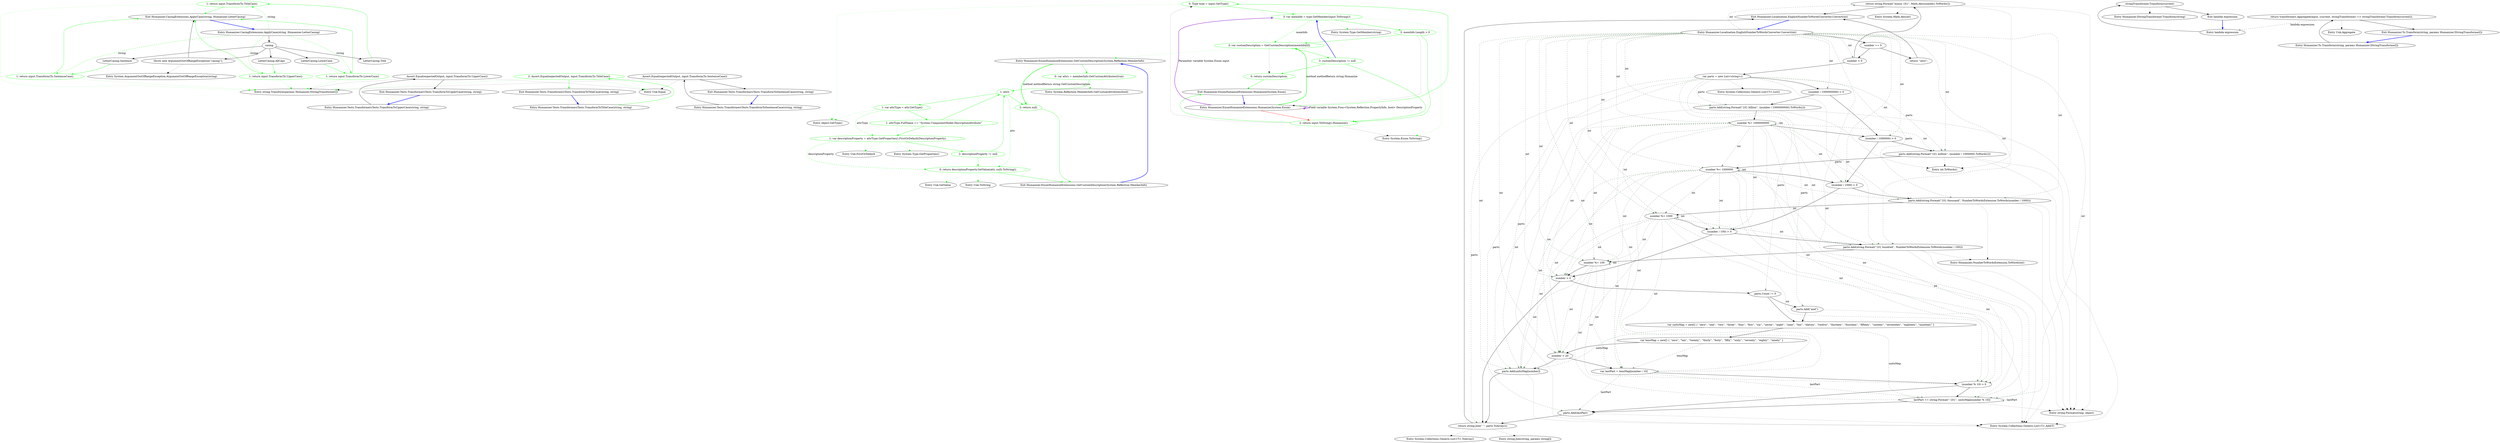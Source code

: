 digraph  {
d3 [cluster="Humanizer.CasingExtensions.ApplyCase(string, Humanizer.LetterCasing)", color=green, community=0, label="1: return input.Transform(To.TitleCase);", span="20-20"];
d0 [cluster="Humanizer.CasingExtensions.ApplyCase(string, Humanizer.LetterCasing)", label="Entry Humanizer.CasingExtensions.ApplyCase(string, Humanizer.LetterCasing)", span="15-15"];
d2 [cluster="Humanizer.CasingExtensions.ApplyCase(string, Humanizer.LetterCasing)", label="LetterCasing.Title", span="19-19"];
d11 [cluster="Humanizer.CasingExtensions.ApplyCase(string, Humanizer.LetterCasing)", label="Exit Humanizer.CasingExtensions.ApplyCase(string, Humanizer.LetterCasing)", span="15-15"];
d12 [cluster="string.Transform(params Humanizer.IStringTransformer[])", label="Entry string.Transform(params Humanizer.IStringTransformer[])", span="15-15"];
d5 [cluster="Humanizer.CasingExtensions.ApplyCase(string, Humanizer.LetterCasing)", color=green, community=0, label="1: return input.Transform(To.LowerCase);", span="23-23"];
d4 [cluster="Humanizer.CasingExtensions.ApplyCase(string, Humanizer.LetterCasing)", label="LetterCasing.LowerCase", span="22-22"];
d7 [cluster="Humanizer.CasingExtensions.ApplyCase(string, Humanizer.LetterCasing)", color=green, community=0, label="1: return input.Transform(To.UpperCase);", span="26-26"];
d6 [cluster="Humanizer.CasingExtensions.ApplyCase(string, Humanizer.LetterCasing)", label="LetterCasing.AllCaps", span="25-25"];
d9 [cluster="Humanizer.CasingExtensions.ApplyCase(string, Humanizer.LetterCasing)", color=green, community=0, label="1: return input.Transform(To.SentenceCase);", span="29-29"];
d8 [cluster="Humanizer.CasingExtensions.ApplyCase(string, Humanizer.LetterCasing)", label="LetterCasing.Sentence", span="28-28"];
d1 [cluster="Humanizer.CasingExtensions.ApplyCase(string, Humanizer.LetterCasing)", label=casing, span="17-17"];
d10 [cluster="Humanizer.CasingExtensions.ApplyCase(string, Humanizer.LetterCasing)", label="throw new ArgumentOutOfRangeException(''casing'');", span="32-32"];
d13 [cluster="System.ArgumentOutOfRangeException.ArgumentOutOfRangeException(string)", label="Entry System.ArgumentOutOfRangeException.ArgumentOutOfRangeException(string)", span="0-0"];
m1_4 [cluster="Humanizer.EnumHumanizeExtensions.Humanize(System.Enum)", color=green, community=0, file="EnumHumanizeExtensions.cs", label="0: Type type = input.GetType()", span="17-17"];
m1_26 [cluster="System.Reflection.MemberInfo.GetCustomAttributes(bool)", file="EnumHumanizeExtensions.cs", label="Entry System.Reflection.MemberInfo.GetCustomAttributes(bool)", span="0-0"];
m1_9 [cluster="Humanizer.EnumHumanizeExtensions.Humanize(System.Enum)", color=green, community=0, file="EnumHumanizeExtensions.cs", label="0: return customDescription;", span="25-25"];
m1_3 [cluster="System.Enum.ToString()", file="EnumHumanizeExtensions.cs", label="Entry System.Enum.ToString()", span="0-0"];
m1_29 [cluster="Unk.GetValue", file="EnumHumanizeExtensions.cs", label="Entry Unk.GetValue", span=""];
m1_14 [cluster="System.Type.GetMember(string)", file="EnumHumanizeExtensions.cs", label="Entry System.Type.GetMember(string)", span="0-0"];
m1_15 [cluster="Humanizer.EnumHumanizeExtensions.GetCustomDescription(System.Reflection.MemberInfo)", file="EnumHumanizeExtensions.cs", label="Entry Humanizer.EnumHumanizeExtensions.GetCustomDescription(System.Reflection.MemberInfo)", span="32-32"];
m1_17 [cluster="Humanizer.EnumHumanizeExtensions.GetCustomDescription(System.Reflection.MemberInfo)", color=green, community=0, file="EnumHumanizeExtensions.cs", label="0: var attrs = memberInfo.GetCustomAttributes(true)", span="34-34"];
m1_18 [cluster="Humanizer.EnumHumanizeExtensions.GetCustomDescription(System.Reflection.MemberInfo)", color=green, community=0, file="EnumHumanizeExtensions.cs", label="1: attrs", span="36-36"];
m1_20 [cluster="Humanizer.EnumHumanizeExtensions.GetCustomDescription(System.Reflection.MemberInfo)", color=green, community=0, file="EnumHumanizeExtensions.cs", label="1: attrType.FullName == ''System.ComponentModel.DescriptionAttribute''", span="39-39"];
m1_22 [cluster="Humanizer.EnumHumanizeExtensions.GetCustomDescription(System.Reflection.MemberInfo)", color=green, community=0, file="EnumHumanizeExtensions.cs", label="2: descriptionProperty != null", span="42-42"];
m1_19 [cluster="Humanizer.EnumHumanizeExtensions.GetCustomDescription(System.Reflection.MemberInfo)", color=green, community=0, file="EnumHumanizeExtensions.cs", label="1: var attrType = attr.GetType()", span="38-38"];
m1_24 [cluster="Humanizer.EnumHumanizeExtensions.GetCustomDescription(System.Reflection.MemberInfo)", color=green, community=0, file="EnumHumanizeExtensions.cs", label="2: return null;", span="50-50"];
m1_23 [cluster="Humanizer.EnumHumanizeExtensions.GetCustomDescription(System.Reflection.MemberInfo)", color=green, community=0, file="EnumHumanizeExtensions.cs", label="0: return descriptionProperty.GetValue(attr, null).ToString();", span="45-45"];
m1_21 [cluster="Humanizer.EnumHumanizeExtensions.GetCustomDescription(System.Reflection.MemberInfo)", color=green, community=0, file="EnumHumanizeExtensions.cs", label="1: var descriptionProperty = attrType.GetProperties().FirstOrDefault(DescriptionProperty)", span="41-41"];
m1_25 [cluster="Humanizer.EnumHumanizeExtensions.GetCustomDescription(System.Reflection.MemberInfo)", file="EnumHumanizeExtensions.cs", label="Exit Humanizer.EnumHumanizeExtensions.GetCustomDescription(System.Reflection.MemberInfo)", span="32-32"];
m1_28 [cluster="Unk.FirstOrDefault", file="EnumHumanizeExtensions.cs", label="Entry Unk.FirstOrDefault", span=""];
m1_12 [cluster="object.GetType()", file="EnumHumanizeExtensions.cs", label="Entry object.GetType()", span="0-0"];
m1_27 [cluster="System.Type.GetProperties()", file="EnumHumanizeExtensions.cs", label="Entry System.Type.GetProperties()", span="0-0"];
m1_5 [cluster="Humanizer.EnumHumanizeExtensions.Humanize(System.Enum)", color=green, community=0, file="EnumHumanizeExtensions.cs", label="3: var memInfo = type.GetMember(input.ToString())", span="18-18"];
m1_6 [cluster="Humanizer.EnumHumanizeExtensions.Humanize(System.Enum)", color=green, community=0, file="EnumHumanizeExtensions.cs", label="3: memInfo.Length > 0", span="20-20"];
m1_7 [cluster="Humanizer.EnumHumanizeExtensions.Humanize(System.Enum)", color=green, community=0, file="EnumHumanizeExtensions.cs", label="3: var customDescription = GetCustomDescription(memInfo[0])", span="22-22"];
m1_8 [cluster="Humanizer.EnumHumanizeExtensions.Humanize(System.Enum)", color=green, community=0, file="EnumHumanizeExtensions.cs", label="3: customDescription != null", span="24-24"];
m1_0 [cluster="Humanizer.EnumHumanizeExtensions.Humanize(System.Enum)", file="EnumHumanizeExtensions.cs", label="Entry Humanizer.EnumHumanizeExtensions.Humanize(System.Enum)", span="13-13"];
m1_1 [cluster="Humanizer.EnumHumanizeExtensions.Humanize(System.Enum)", color=green, community=0, file="EnumHumanizeExtensions.cs", label="2: return input.ToString().Humanize();", span="30-30"];
m1_2 [cluster="Humanizer.EnumHumanizeExtensions.Humanize(System.Enum)", file="EnumHumanizeExtensions.cs", label="Exit Humanizer.EnumHumanizeExtensions.Humanize(System.Enum)", span="13-13"];
m1_30 [cluster="Unk.ToString", file="EnumHumanizeExtensions.cs", label="Entry Unk.ToString", span=""];
m4_31 [cluster="System.Math.Abs(int)", file="On.Days.cs", label="Entry System.Math.Abs(int)", span="0-0"];
m4_34 [cluster="System.Collections.Generic.List<T>.List()", file="On.Days.cs", label="Entry System.Collections.Generic.List<T>.List()", span="0-0"];
m4_0 [cluster="Humanizer.Localisation.EnglishNumberToWordsConverter.Convert(int)", file="On.Days.cs", label="Entry Humanizer.Localisation.EnglishNumberToWordsConverter.Convert(int)", span="7-7"];
m4_1 [cluster="Humanizer.Localisation.EnglishNumberToWordsConverter.Convert(int)", file="On.Days.cs", label="number == 0", span="9-9"];
m4_3 [cluster="Humanizer.Localisation.EnglishNumberToWordsConverter.Convert(int)", file="On.Days.cs", label="number < 0", span="12-12"];
m4_4 [cluster="Humanizer.Localisation.EnglishNumberToWordsConverter.Convert(int)", file="On.Days.cs", label="return string.Format(''minus {0}'', Math.Abs(number).ToWords());", span="13-13"];
m4_6 [cluster="Humanizer.Localisation.EnglishNumberToWordsConverter.Convert(int)", file="On.Days.cs", label="(number / 1000000000) > 0", span="17-17"];
m4_7 [cluster="Humanizer.Localisation.EnglishNumberToWordsConverter.Convert(int)", file="On.Days.cs", label="parts.Add(string.Format(''{0} billion'', (number / 1000000000).ToWords()))", span="19-19"];
m4_8 [cluster="Humanizer.Localisation.EnglishNumberToWordsConverter.Convert(int)", file="On.Days.cs", label="number %= 1000000000", span="20-20"];
m4_9 [cluster="Humanizer.Localisation.EnglishNumberToWordsConverter.Convert(int)", file="On.Days.cs", label="(number / 1000000) > 0", span="23-23"];
m4_10 [cluster="Humanizer.Localisation.EnglishNumberToWordsConverter.Convert(int)", file="On.Days.cs", label="parts.Add(string.Format(''{0} million'', (number / 1000000).ToWords()))", span="25-25"];
m4_11 [cluster="Humanizer.Localisation.EnglishNumberToWordsConverter.Convert(int)", file="On.Days.cs", label="number %= 1000000", span="26-26"];
m4_12 [cluster="Humanizer.Localisation.EnglishNumberToWordsConverter.Convert(int)", file="On.Days.cs", label="(number / 1000) > 0", span="29-29"];
m4_13 [cluster="Humanizer.Localisation.EnglishNumberToWordsConverter.Convert(int)", file="On.Days.cs", label="parts.Add(string.Format(''{0} thousand'', NumberToWordsExtension.ToWords(number / 1000)))", span="31-31"];
m4_14 [cluster="Humanizer.Localisation.EnglishNumberToWordsConverter.Convert(int)", file="On.Days.cs", label="number %= 1000", span="32-32"];
m4_15 [cluster="Humanizer.Localisation.EnglishNumberToWordsConverter.Convert(int)", file="On.Days.cs", label="(number / 100) > 0", span="35-35"];
m4_16 [cluster="Humanizer.Localisation.EnglishNumberToWordsConverter.Convert(int)", file="On.Days.cs", label="parts.Add(string.Format(''{0} hundred'', NumberToWordsExtension.ToWords(number / 100)))", span="37-37"];
m4_17 [cluster="Humanizer.Localisation.EnglishNumberToWordsConverter.Convert(int)", file="On.Days.cs", label="number %= 100", span="38-38"];
m4_18 [cluster="Humanizer.Localisation.EnglishNumberToWordsConverter.Convert(int)", file="On.Days.cs", label="number > 0", span="41-41"];
m4_23 [cluster="Humanizer.Localisation.EnglishNumberToWordsConverter.Convert(int)", file="On.Days.cs", label="number < 20", span="49-49"];
m4_24 [cluster="Humanizer.Localisation.EnglishNumberToWordsConverter.Convert(int)", file="On.Days.cs", label="parts.Add(unitsMap[number])", span="50-50"];
m4_25 [cluster="Humanizer.Localisation.EnglishNumberToWordsConverter.Convert(int)", file="On.Days.cs", label="var lastPart = tensMap[number / 10]", span="53-53"];
m4_26 [cluster="Humanizer.Localisation.EnglishNumberToWordsConverter.Convert(int)", file="On.Days.cs", label="(number % 10) > 0", span="54-54"];
m4_27 [cluster="Humanizer.Localisation.EnglishNumberToWordsConverter.Convert(int)", file="On.Days.cs", label="lastPart += string.Format(''-{0}'', unitsMap[number % 10])", span="55-55"];
m4_2 [cluster="Humanizer.Localisation.EnglishNumberToWordsConverter.Convert(int)", file="On.Days.cs", label="return ''zero'';", span="10-10"];
m4_5 [cluster="Humanizer.Localisation.EnglishNumberToWordsConverter.Convert(int)", file="On.Days.cs", label="var parts = new List<string>()", span="15-15"];
m4_19 [cluster="Humanizer.Localisation.EnglishNumberToWordsConverter.Convert(int)", file="On.Days.cs", label="parts.Count != 0", span="43-43"];
m4_20 [cluster="Humanizer.Localisation.EnglishNumberToWordsConverter.Convert(int)", file="On.Days.cs", label="parts.Add(''and'')", span="44-44"];
m4_28 [cluster="Humanizer.Localisation.EnglishNumberToWordsConverter.Convert(int)", file="On.Days.cs", label="parts.Add(lastPart)", span="57-57"];
m4_29 [cluster="Humanizer.Localisation.EnglishNumberToWordsConverter.Convert(int)", file="On.Days.cs", label="return string.Join('' '', parts.ToArray());", span="61-61"];
m4_21 [cluster="Humanizer.Localisation.EnglishNumberToWordsConverter.Convert(int)", file="On.Days.cs", label="var unitsMap = new[] { ''zero'', ''one'', ''two'', ''three'', ''four'', ''five'', ''six'', ''seven'', ''eight'', ''nine'', ''ten'', ''eleven'', ''twelve'', ''thirteen'', ''fourteen'', ''fifteen'', ''sixteen'', ''seventeen'', ''eighteen'', ''nineteen'' }", span="46-46"];
m4_22 [cluster="Humanizer.Localisation.EnglishNumberToWordsConverter.Convert(int)", file="On.Days.cs", label="var tensMap = new[] { ''zero'', ''ten'', ''twenty'', ''thirty'', ''forty'', ''fifty'', ''sixty'', ''seventy'', ''eighty'', ''ninety'' }", span="47-47"];
m4_30 [cluster="Humanizer.Localisation.EnglishNumberToWordsConverter.Convert(int)", file="On.Days.cs", label="Exit Humanizer.Localisation.EnglishNumberToWordsConverter.Convert(int)", span="7-7"];
m4_37 [cluster="System.Collections.Generic.List<T>.ToArray()", file="On.Days.cs", label="Entry System.Collections.Generic.List<T>.ToArray()", span="0-0"];
m4_35 [cluster="System.Collections.Generic.List<T>.Add(T)", file="On.Days.cs", label="Entry System.Collections.Generic.List<T>.Add(T)", span="0-0"];
m4_38 [cluster="string.Join(string, params string[])", file="On.Days.cs", label="Entry string.Join(string, params string[])", span="0-0"];
m4_36 [cluster="Humanizer.NumberToWordsExtension.ToWords(int)", file="On.Days.cs", label="Entry Humanizer.NumberToWordsExtension.ToWords(int)", span="25-25"];
m4_32 [cluster="int.ToWords()", file="On.Days.cs", label="Entry int.ToWords()", span="25-25"];
m4_33 [cluster="string.Format(string, object)", file="On.Days.cs", label="Entry string.Format(string, object)", span="0-0"];
m5_7 [cluster="Humanizer.IStringTransformer.Transform(string)", file="To.cs", label="Entry Humanizer.IStringTransformer.Transform(string)", span="12-12"];
m5_4 [cluster="lambda expression", file="To.cs", label="Entry lambda expression", span="17-17"];
m5_5 [cluster="lambda expression", file="To.cs", label="stringTransformer.Transform(current)", span="17-17"];
m5_6 [cluster="lambda expression", file="To.cs", label="Exit lambda expression", span="17-17"];
m5_3 [cluster="Unk.Aggregate", file="To.cs", label="Entry Unk.Aggregate", span=""];
m5_0 [cluster="Humanizer.To.Transform(string, params Humanizer.IStringTransformer[])", file="To.cs", label="Entry Humanizer.To.Transform(string, params Humanizer.IStringTransformer[])", span="15-15"];
m5_1 [cluster="Humanizer.To.Transform(string, params Humanizer.IStringTransformer[])", file="To.cs", label="return transformers.Aggregate(input, (current, stringTransformer) => stringTransformer.Transform(current));", span="17-17"];
m5_2 [cluster="Humanizer.To.Transform(string, params Humanizer.IStringTransformer[])", file="To.cs", label="Exit Humanizer.To.Transform(string, params Humanizer.IStringTransformer[])", span="15-15"];
m7_8 [cluster="Humanizer.Tests.TransformersTests.TransformToUpperCase(string, string)", file="TransformersTests.cs", label="Entry Humanizer.Tests.TransformersTests.TransformToUpperCase(string, string)", span="40-40"];
m7_9 [cluster="Humanizer.Tests.TransformersTests.TransformToUpperCase(string, string)", file="TransformersTests.cs", label="Assert.Equal(expectedOutput, input.Transform(To.UpperCase))", span="42-42"];
m7_10 [cluster="Humanizer.Tests.TransformersTests.TransformToUpperCase(string, string)", file="TransformersTests.cs", label="Exit Humanizer.Tests.TransformersTests.TransformToUpperCase(string, string)", span="40-40"];
m7_4 [cluster="Unk.Equal", file="TransformersTests.cs", label="Entry Unk.Equal", span=""];
m7_0 [cluster="Humanizer.Tests.TransformersTests.TransformToTitleCase(string, string)", file="TransformersTests.cs", label="Entry Humanizer.Tests.TransformersTests.TransformToTitleCase(string, string)", span="15-15"];
m7_1 [cluster="Humanizer.Tests.TransformersTests.TransformToTitleCase(string, string)", color=green, community=0, file="TransformersTests.cs", label="2: Assert.Equal(expectedOutput, input.Transform(To.TitleCase))", span="17-17"];
m7_2 [cluster="Humanizer.Tests.TransformersTests.TransformToTitleCase(string, string)", file="TransformersTests.cs", label="Exit Humanizer.Tests.TransformersTests.TransformToTitleCase(string, string)", span="15-15"];
m7_5 [cluster="Humanizer.Tests.TransformersTests.TransformToSentenceCase(string, string)", file="TransformersTests.cs", label="Entry Humanizer.Tests.TransformersTests.TransformToSentenceCase(string, string)", span="31-31"];
m7_6 [cluster="Humanizer.Tests.TransformersTests.TransformToSentenceCase(string, string)", file="TransformersTests.cs", label="Assert.Equal(expectedOutput, input.Transform(To.SentenceCase))", span="33-33"];
m7_7 [cluster="Humanizer.Tests.TransformersTests.TransformToSentenceCase(string, string)", file="TransformersTests.cs", label="Exit Humanizer.Tests.TransformersTests.TransformToSentenceCase(string, string)", span="31-31"];
d3 -> d11  [color=green, key=0, style=solid];
d3 -> d12  [color=green, key=2, style=dotted];
d0 -> d3  [color=green, key=1, label=string, style=dashed];
d0 -> d5  [color=green, key=1, label=string, style=dashed];
d0 -> d7  [color=green, key=1, label=string, style=dashed];
d0 -> d9  [color=green, key=1, label=string, style=dashed];
d0 -> d1  [key=0, style=solid];
d2 -> d3  [color=green, key=0, style=solid];
d11 -> d0  [color=blue, key=0, style=bold];
d5 -> d11  [color=green, key=0, style=solid];
d5 -> d12  [color=green, key=2, style=dotted];
d4 -> d5  [color=green, key=0, style=solid];
d7 -> d11  [color=green, key=0, style=solid];
d7 -> d12  [color=green, key=2, style=dotted];
d6 -> d7  [color=green, key=0, style=solid];
d9 -> d11  [color=green, key=0, style=solid];
d9 -> d12  [color=green, key=2, style=dotted];
d8 -> d9  [color=green, key=0, style=solid];
d1 -> d2  [key=0, style=solid];
d1 -> d4  [key=0, style=solid];
d1 -> d6  [key=0, style=solid];
d1 -> d8  [key=0, style=solid];
d1 -> d10  [key=0, style=solid];
d10 -> d11  [key=0, style=solid];
d10 -> d13  [key=2, style=dotted];
m1_4 -> m1_5  [color=green, key=0, style=solid];
m1_4 -> m1_12  [color=green, key=2, style=dotted];
m1_9 -> m1_2  [color=green, key=0, style=solid];
m1_15 -> m1_17  [color=green, key=0, style=solid];
m1_15 -> m1_24  [color=green, key=3, label="method methodReturn string GetCustomDescription", style=bold];
m1_17 -> m1_18  [color=green, key=0, style=solid];
m1_17 -> m1_26  [color=green, key=2, style=dotted];
m1_18 -> m1_19  [color=green, key=0, style=solid];
m1_18 -> m1_24  [color=green, key=0, style=solid];
m1_18 -> m1_23  [color=green, key=1, label=attr, style=dashed];
m1_20 -> m1_18  [color=green, key=0, style=solid];
m1_20 -> m1_21  [color=green, key=0, style=solid];
m1_22 -> m1_18  [color=green, key=0, style=solid];
m1_22 -> m1_23  [color=green, key=0, style=solid];
m1_19 -> m1_20  [color=green, key=0, style=solid];
m1_19 -> m1_12  [color=green, key=2, style=dotted];
m1_19 -> m1_21  [color=green, key=1, label=attrType, style=dashed];
m1_24 -> m1_25  [color=green, key=0, style=solid];
m1_23 -> m1_25  [color=green, key=0, style=solid];
m1_23 -> m1_29  [color=green, key=2, style=dotted];
m1_23 -> m1_30  [color=green, key=2, style=dotted];
m1_21 -> m1_23  [color=green, key=1, label=descriptionProperty, style=dashed];
m1_21 -> m1_22  [color=green, key=0, style=solid];
m1_21 -> m1_27  [color=green, key=2, style=dotted];
m1_21 -> m1_28  [color=green, key=2, style=dotted];
m1_25 -> m1_15  [color=blue, key=0, style=bold];
m1_5 -> m1_6  [color=green, key=0, style=solid];
m1_5 -> m1_7  [color=green, key=1, label=memInfo, style=dashed];
m1_5 -> m1_3  [color=green, key=2, style=dotted];
m1_5 -> m1_14  [color=green, key=2, style=dotted];
m1_6 -> m1_7  [color=green, key=0, style=solid];
m1_6 -> m1_0  [key=2, style=dotted];
m1_6 -> m1_1  [color=green, key=0, style=solid];
m1_7 -> m1_8  [color=green, key=0, style=solid];
m1_7 -> m1_9  [key=2, style=dotted];
m1_7 -> m1_15  [color=green, key=2, style=dotted];
m1_8 -> m1_5  [color=blue, key=0, style=bold];
m1_8 -> m1_9  [color=green, key=0, style=solid];
m1_8 -> m1_1  [color=green, key=0, style=solid];
m1_0 -> m1_1  [color=red, key=0, style=solid];
m1_0 -> m1_0  [color=darkorchid, key=3, label="Field variable System.Func<System.Reflection.PropertyInfo, bool> DescriptionProperty", style=bold];
m1_0 -> m1_5  [color=darkorchid, key=3, label="Parameter variable System.Enum input", style=bold];
m1_0 -> m1_4  [color=green, key=0, style=solid];
m1_0 -> m1_7  [color=green, key=3, label="method methodReturn string Humanize", style=bold];
m1_1 -> m1_2  [color=green, key=0, style=solid];
m1_1 -> m1_3  [key=2, style=dotted];
m1_1 -> m1_4  [key=2, style=dotted];
m1_2 -> m1_0  [color=blue, key=0, style=bold];
m4_0 -> m4_1  [key=0, style=solid];
m4_0 -> m4_3  [color=darkseagreen4, key=1, label=int, style=dashed];
m4_0 -> m4_4  [color=darkseagreen4, key=1, label=int, style=dashed];
m4_0 -> m4_6  [color=darkseagreen4, key=1, label=int, style=dashed];
m4_0 -> m4_7  [color=darkseagreen4, key=1, label=int, style=dashed];
m4_0 -> m4_8  [color=darkseagreen4, key=1, label=int, style=dashed];
m4_0 -> m4_9  [color=darkseagreen4, key=1, label=int, style=dashed];
m4_0 -> m4_10  [color=darkseagreen4, key=1, label=int, style=dashed];
m4_0 -> m4_11  [color=darkseagreen4, key=1, label=int, style=dashed];
m4_0 -> m4_12  [color=darkseagreen4, key=1, label=int, style=dashed];
m4_0 -> m4_13  [color=darkseagreen4, key=1, label=int, style=dashed];
m4_0 -> m4_14  [color=darkseagreen4, key=1, label=int, style=dashed];
m4_0 -> m4_15  [color=darkseagreen4, key=1, label=int, style=dashed];
m4_0 -> m4_16  [color=darkseagreen4, key=1, label=int, style=dashed];
m4_0 -> m4_17  [color=darkseagreen4, key=1, label=int, style=dashed];
m4_0 -> m4_18  [color=darkseagreen4, key=1, label=int, style=dashed];
m4_0 -> m4_23  [color=darkseagreen4, key=1, label=int, style=dashed];
m4_0 -> m4_24  [color=darkseagreen4, key=1, label=int, style=dashed];
m4_0 -> m4_25  [color=darkseagreen4, key=1, label=int, style=dashed];
m4_0 -> m4_26  [color=darkseagreen4, key=1, label=int, style=dashed];
m4_0 -> m4_27  [color=darkseagreen4, key=1, label=int, style=dashed];
m4_1 -> m4_2  [key=0, style=solid];
m4_1 -> m4_3  [key=0, style=solid];
m4_3 -> m4_4  [key=0, style=solid];
m4_3 -> m4_5  [key=0, style=solid];
m4_4 -> m4_30  [key=0, style=solid];
m4_4 -> m4_31  [key=2, style=dotted];
m4_4 -> m4_32  [key=2, style=dotted];
m4_4 -> m4_33  [key=2, style=dotted];
m4_6 -> m4_7  [key=0, style=solid];
m4_6 -> m4_9  [key=0, style=solid];
m4_7 -> m4_8  [key=0, style=solid];
m4_7 -> m4_32  [key=2, style=dotted];
m4_7 -> m4_33  [key=2, style=dotted];
m4_7 -> m4_35  [key=2, style=dotted];
m4_8 -> m4_9  [key=0, style=solid];
m4_8 -> m4_8  [color=darkseagreen4, key=1, label=int, style=dashed];
m4_8 -> m4_10  [color=darkseagreen4, key=1, label=int, style=dashed];
m4_8 -> m4_11  [color=darkseagreen4, key=1, label=int, style=dashed];
m4_8 -> m4_12  [color=darkseagreen4, key=1, label=int, style=dashed];
m4_8 -> m4_13  [color=darkseagreen4, key=1, label=int, style=dashed];
m4_8 -> m4_14  [color=darkseagreen4, key=1, label=int, style=dashed];
m4_8 -> m4_15  [color=darkseagreen4, key=1, label=int, style=dashed];
m4_8 -> m4_16  [color=darkseagreen4, key=1, label=int, style=dashed];
m4_8 -> m4_17  [color=darkseagreen4, key=1, label=int, style=dashed];
m4_8 -> m4_18  [color=darkseagreen4, key=1, label=int, style=dashed];
m4_8 -> m4_23  [color=darkseagreen4, key=1, label=int, style=dashed];
m4_8 -> m4_24  [color=darkseagreen4, key=1, label=int, style=dashed];
m4_8 -> m4_25  [color=darkseagreen4, key=1, label=int, style=dashed];
m4_8 -> m4_26  [color=darkseagreen4, key=1, label=int, style=dashed];
m4_8 -> m4_27  [color=darkseagreen4, key=1, label=int, style=dashed];
m4_9 -> m4_10  [key=0, style=solid];
m4_9 -> m4_12  [key=0, style=solid];
m4_10 -> m4_11  [key=0, style=solid];
m4_10 -> m4_32  [key=2, style=dotted];
m4_10 -> m4_33  [key=2, style=dotted];
m4_10 -> m4_35  [key=2, style=dotted];
m4_11 -> m4_12  [key=0, style=solid];
m4_11 -> m4_11  [color=darkseagreen4, key=1, label=int, style=dashed];
m4_11 -> m4_13  [color=darkseagreen4, key=1, label=int, style=dashed];
m4_11 -> m4_14  [color=darkseagreen4, key=1, label=int, style=dashed];
m4_11 -> m4_15  [color=darkseagreen4, key=1, label=int, style=dashed];
m4_11 -> m4_16  [color=darkseagreen4, key=1, label=int, style=dashed];
m4_11 -> m4_17  [color=darkseagreen4, key=1, label=int, style=dashed];
m4_11 -> m4_18  [color=darkseagreen4, key=1, label=int, style=dashed];
m4_11 -> m4_23  [color=darkseagreen4, key=1, label=int, style=dashed];
m4_11 -> m4_24  [color=darkseagreen4, key=1, label=int, style=dashed];
m4_11 -> m4_25  [color=darkseagreen4, key=1, label=int, style=dashed];
m4_11 -> m4_26  [color=darkseagreen4, key=1, label=int, style=dashed];
m4_11 -> m4_27  [color=darkseagreen4, key=1, label=int, style=dashed];
m4_12 -> m4_13  [key=0, style=solid];
m4_12 -> m4_15  [key=0, style=solid];
m4_13 -> m4_14  [key=0, style=solid];
m4_13 -> m4_36  [key=2, style=dotted];
m4_13 -> m4_33  [key=2, style=dotted];
m4_13 -> m4_35  [key=2, style=dotted];
m4_14 -> m4_15  [key=0, style=solid];
m4_14 -> m4_14  [color=darkseagreen4, key=1, label=int, style=dashed];
m4_14 -> m4_16  [color=darkseagreen4, key=1, label=int, style=dashed];
m4_14 -> m4_17  [color=darkseagreen4, key=1, label=int, style=dashed];
m4_14 -> m4_18  [color=darkseagreen4, key=1, label=int, style=dashed];
m4_14 -> m4_23  [color=darkseagreen4, key=1, label=int, style=dashed];
m4_14 -> m4_24  [color=darkseagreen4, key=1, label=int, style=dashed];
m4_14 -> m4_25  [color=darkseagreen4, key=1, label=int, style=dashed];
m4_14 -> m4_26  [color=darkseagreen4, key=1, label=int, style=dashed];
m4_14 -> m4_27  [color=darkseagreen4, key=1, label=int, style=dashed];
m4_15 -> m4_16  [key=0, style=solid];
m4_15 -> m4_18  [key=0, style=solid];
m4_16 -> m4_17  [key=0, style=solid];
m4_16 -> m4_36  [key=2, style=dotted];
m4_16 -> m4_33  [key=2, style=dotted];
m4_16 -> m4_35  [key=2, style=dotted];
m4_17 -> m4_18  [key=0, style=solid];
m4_17 -> m4_17  [color=darkseagreen4, key=1, label=int, style=dashed];
m4_17 -> m4_23  [color=darkseagreen4, key=1, label=int, style=dashed];
m4_17 -> m4_24  [color=darkseagreen4, key=1, label=int, style=dashed];
m4_17 -> m4_25  [color=darkseagreen4, key=1, label=int, style=dashed];
m4_17 -> m4_26  [color=darkseagreen4, key=1, label=int, style=dashed];
m4_17 -> m4_27  [color=darkseagreen4, key=1, label=int, style=dashed];
m4_18 -> m4_19  [key=0, style=solid];
m4_18 -> m4_29  [key=0, style=solid];
m4_23 -> m4_24  [key=0, style=solid];
m4_23 -> m4_25  [key=0, style=solid];
m4_24 -> m4_29  [key=0, style=solid];
m4_24 -> m4_35  [key=2, style=dotted];
m4_25 -> m4_26  [key=0, style=solid];
m4_25 -> m4_27  [color=darkseagreen4, key=1, label=lastPart, style=dashed];
m4_25 -> m4_28  [color=darkseagreen4, key=1, label=lastPart, style=dashed];
m4_26 -> m4_27  [key=0, style=solid];
m4_26 -> m4_28  [key=0, style=solid];
m4_27 -> m4_28  [key=0, style=solid];
m4_27 -> m4_33  [key=2, style=dotted];
m4_27 -> m4_27  [color=darkseagreen4, key=1, label=lastPart, style=dashed];
m4_2 -> m4_30  [key=0, style=solid];
m4_5 -> m4_6  [key=0, style=solid];
m4_5 -> m4_34  [key=2, style=dotted];
m4_5 -> m4_7  [color=darkseagreen4, key=1, label=parts, style=dashed];
m4_5 -> m4_10  [color=darkseagreen4, key=1, label=parts, style=dashed];
m4_5 -> m4_13  [color=darkseagreen4, key=1, label=parts, style=dashed];
m4_5 -> m4_16  [color=darkseagreen4, key=1, label=parts, style=dashed];
m4_5 -> m4_19  [color=darkseagreen4, key=1, label=parts, style=dashed];
m4_5 -> m4_20  [color=darkseagreen4, key=1, label=parts, style=dashed];
m4_5 -> m4_24  [color=darkseagreen4, key=1, label=parts, style=dashed];
m4_5 -> m4_28  [color=darkseagreen4, key=1, label=parts, style=dashed];
m4_5 -> m4_29  [color=darkseagreen4, key=1, label=parts, style=dashed];
m4_19 -> m4_20  [key=0, style=solid];
m4_19 -> m4_21  [key=0, style=solid];
m4_20 -> m4_21  [key=0, style=solid];
m4_20 -> m4_35  [key=2, style=dotted];
m4_28 -> m4_29  [key=0, style=solid];
m4_28 -> m4_35  [key=2, style=dotted];
m4_29 -> m4_30  [key=0, style=solid];
m4_29 -> m4_37  [key=2, style=dotted];
m4_29 -> m4_38  [key=2, style=dotted];
m4_21 -> m4_22  [key=0, style=solid];
m4_21 -> m4_24  [color=darkseagreen4, key=1, label=unitsMap, style=dashed];
m4_21 -> m4_27  [color=darkseagreen4, key=1, label=unitsMap, style=dashed];
m4_22 -> m4_23  [key=0, style=solid];
m4_22 -> m4_25  [color=darkseagreen4, key=1, label=tensMap, style=dashed];
m4_30 -> m4_0  [color=blue, key=0, style=bold];
m5_4 -> m5_5  [key=0, style=solid];
m5_5 -> m5_6  [key=0, style=solid];
m5_5 -> m5_7  [key=2, style=dotted];
m5_6 -> m5_4  [color=blue, key=0, style=bold];
m5_0 -> m5_1  [key=0, style=solid];
m5_1 -> m5_2  [key=0, style=solid];
m5_1 -> m5_3  [key=2, style=dotted];
m5_1 -> m5_4  [color=darkseagreen4, key=1, label="lambda expression", style=dashed];
m5_2 -> m5_0  [color=blue, key=0, style=bold];
m7_8 -> m7_9  [key=0, style=solid];
m7_9 -> m7_10  [key=0, style=solid];
m7_9 -> d12  [key=2, style=dotted];
m7_9 -> m7_4  [key=2, style=dotted];
m7_10 -> m7_8  [color=blue, key=0, style=bold];
m7_0 -> m7_1  [color=green, key=0, style=solid];
m7_1 -> m7_2  [color=green, key=0, style=solid];
m7_1 -> d12  [color=green, key=2, style=dotted];
m7_1 -> m7_4  [color=green, key=2, style=dotted];
m7_2 -> m7_0  [color=blue, key=0, style=bold];
m7_5 -> m7_6  [key=0, style=solid];
m7_6 -> m7_7  [key=0, style=solid];
m7_6 -> d12  [key=2, style=dotted];
m7_6 -> m7_4  [key=2, style=dotted];
m7_7 -> m7_5  [color=blue, key=0, style=bold];
}
